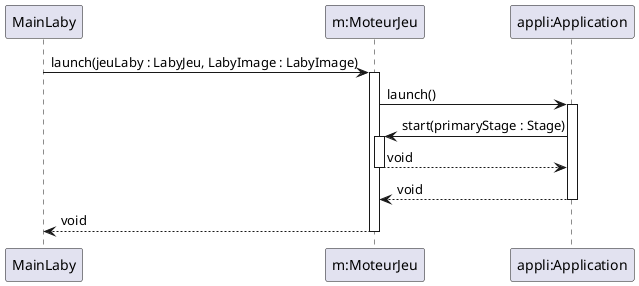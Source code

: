 @startuml
'https://plantuml.com/sequence-diagram

participant MainLaby
participant "m:MoteurJeu" as m
participant "appli:Application" as appli
MainLaby -> m : launch(jeuLaby : LabyJeu, LabyImage : LabyImage)
activate m
m -> appli : launch()
activate appli
appli -> m : start(primaryStage : Stage)
activate m
m --> appli : void
deactivate m
appli --> m : void
deactivate appli
m --> MainLaby : void
deactivate m

@enduml